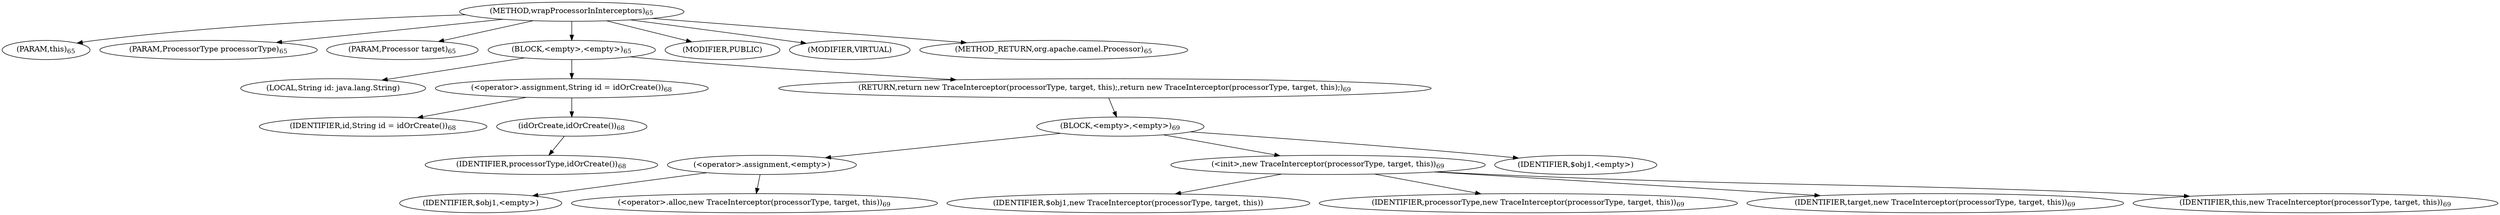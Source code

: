 digraph "wrapProcessorInInterceptors" {  
"113" [label = <(METHOD,wrapProcessorInInterceptors)<SUB>65</SUB>> ]
"4" [label = <(PARAM,this)<SUB>65</SUB>> ]
"114" [label = <(PARAM,ProcessorType processorType)<SUB>65</SUB>> ]
"115" [label = <(PARAM,Processor target)<SUB>65</SUB>> ]
"116" [label = <(BLOCK,&lt;empty&gt;,&lt;empty&gt;)<SUB>65</SUB>> ]
"117" [label = <(LOCAL,String id: java.lang.String)> ]
"118" [label = <(&lt;operator&gt;.assignment,String id = idOrCreate())<SUB>68</SUB>> ]
"119" [label = <(IDENTIFIER,id,String id = idOrCreate())<SUB>68</SUB>> ]
"120" [label = <(idOrCreate,idOrCreate())<SUB>68</SUB>> ]
"121" [label = <(IDENTIFIER,processorType,idOrCreate())<SUB>68</SUB>> ]
"122" [label = <(RETURN,return new TraceInterceptor(processorType, target, this);,return new TraceInterceptor(processorType, target, this);)<SUB>69</SUB>> ]
"123" [label = <(BLOCK,&lt;empty&gt;,&lt;empty&gt;)<SUB>69</SUB>> ]
"124" [label = <(&lt;operator&gt;.assignment,&lt;empty&gt;)> ]
"125" [label = <(IDENTIFIER,$obj1,&lt;empty&gt;)> ]
"126" [label = <(&lt;operator&gt;.alloc,new TraceInterceptor(processorType, target, this))<SUB>69</SUB>> ]
"127" [label = <(&lt;init&gt;,new TraceInterceptor(processorType, target, this))<SUB>69</SUB>> ]
"128" [label = <(IDENTIFIER,$obj1,new TraceInterceptor(processorType, target, this))> ]
"129" [label = <(IDENTIFIER,processorType,new TraceInterceptor(processorType, target, this))<SUB>69</SUB>> ]
"130" [label = <(IDENTIFIER,target,new TraceInterceptor(processorType, target, this))<SUB>69</SUB>> ]
"3" [label = <(IDENTIFIER,this,new TraceInterceptor(processorType, target, this))<SUB>69</SUB>> ]
"131" [label = <(IDENTIFIER,$obj1,&lt;empty&gt;)> ]
"132" [label = <(MODIFIER,PUBLIC)> ]
"133" [label = <(MODIFIER,VIRTUAL)> ]
"134" [label = <(METHOD_RETURN,org.apache.camel.Processor)<SUB>65</SUB>> ]
  "113" -> "4" 
  "113" -> "114" 
  "113" -> "115" 
  "113" -> "116" 
  "113" -> "132" 
  "113" -> "133" 
  "113" -> "134" 
  "116" -> "117" 
  "116" -> "118" 
  "116" -> "122" 
  "118" -> "119" 
  "118" -> "120" 
  "120" -> "121" 
  "122" -> "123" 
  "123" -> "124" 
  "123" -> "127" 
  "123" -> "131" 
  "124" -> "125" 
  "124" -> "126" 
  "127" -> "128" 
  "127" -> "129" 
  "127" -> "130" 
  "127" -> "3" 
}
